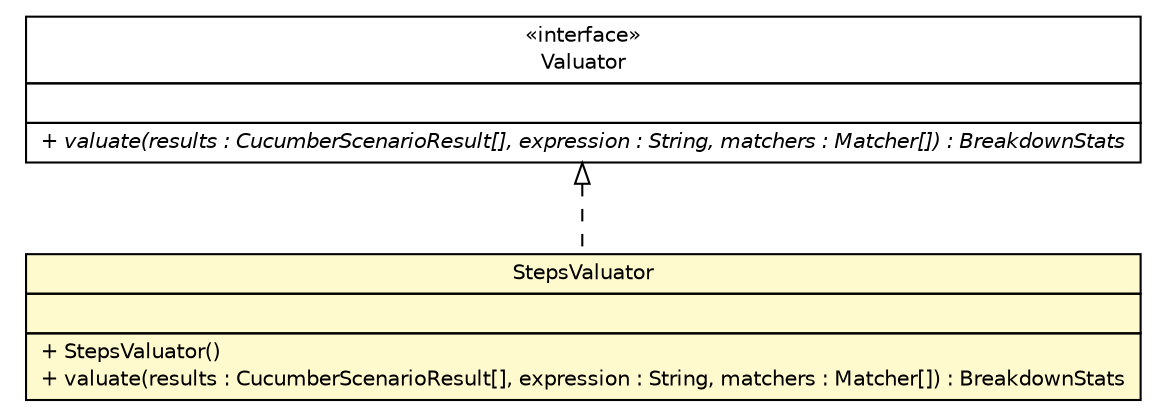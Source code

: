#!/usr/local/bin/dot
#
# Class diagram 
# Generated by UMLGraph version R5_6 (http://www.umlgraph.org/)
#

digraph G {
	edge [fontname="Helvetica",fontsize=10,labelfontname="Helvetica",labelfontsize=10];
	node [fontname="Helvetica",fontsize=10,shape=plaintext];
	nodesep=0.25;
	ranksep=0.5;
	// com.github.mkolisnyk.cucumber.reporting.types.breakdown.valuators.Valuator
	c12029 [label=<<table title="com.github.mkolisnyk.cucumber.reporting.types.breakdown.valuators.Valuator" border="0" cellborder="1" cellspacing="0" cellpadding="2" port="p" href="./Valuator.html">
		<tr><td><table border="0" cellspacing="0" cellpadding="1">
<tr><td align="center" balign="center"> &#171;interface&#187; </td></tr>
<tr><td align="center" balign="center"> Valuator </td></tr>
		</table></td></tr>
		<tr><td><table border="0" cellspacing="0" cellpadding="1">
<tr><td align="left" balign="left">  </td></tr>
		</table></td></tr>
		<tr><td><table border="0" cellspacing="0" cellpadding="1">
<tr><td align="left" balign="left"><font face="Helvetica-Oblique" point-size="10.0"> + valuate(results : CucumberScenarioResult[], expression : String, matchers : Matcher[]) : BreakdownStats </font></td></tr>
		</table></td></tr>
		</table>>, URL="./Valuator.html", fontname="Helvetica", fontcolor="black", fontsize=10.0];
	// com.github.mkolisnyk.cucumber.reporting.types.breakdown.valuators.StepsValuator
	c12030 [label=<<table title="com.github.mkolisnyk.cucumber.reporting.types.breakdown.valuators.StepsValuator" border="0" cellborder="1" cellspacing="0" cellpadding="2" port="p" bgcolor="lemonChiffon" href="./StepsValuator.html">
		<tr><td><table border="0" cellspacing="0" cellpadding="1">
<tr><td align="center" balign="center"> StepsValuator </td></tr>
		</table></td></tr>
		<tr><td><table border="0" cellspacing="0" cellpadding="1">
<tr><td align="left" balign="left">  </td></tr>
		</table></td></tr>
		<tr><td><table border="0" cellspacing="0" cellpadding="1">
<tr><td align="left" balign="left"> + StepsValuator() </td></tr>
<tr><td align="left" balign="left"> + valuate(results : CucumberScenarioResult[], expression : String, matchers : Matcher[]) : BreakdownStats </td></tr>
		</table></td></tr>
		</table>>, URL="./StepsValuator.html", fontname="Helvetica", fontcolor="black", fontsize=10.0];
	//com.github.mkolisnyk.cucumber.reporting.types.breakdown.valuators.StepsValuator implements com.github.mkolisnyk.cucumber.reporting.types.breakdown.valuators.Valuator
	c12029:p -> c12030:p [dir=back,arrowtail=empty,style=dashed];
}

